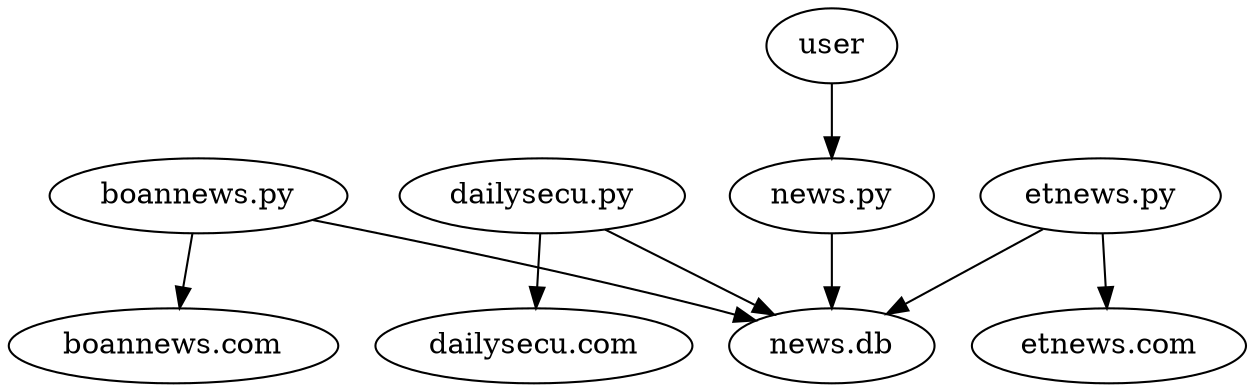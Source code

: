 digraph G {
	"boannews.py" -> "boannews.com";
	"dailysecu.py" -> "dailysecu.com";
	"etnews.py" -> "etnews.com";
	"boannews.py" -> "news.db";
	"dailysecu.py" -> "news.db";
	"etnews.py" -> "news.db";
	"news.py" -> "news.db";
	"user" -> "news.py";
}

